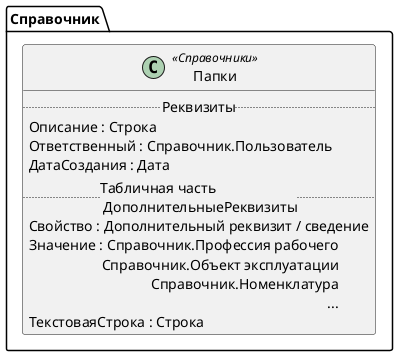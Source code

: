 ﻿@startuml ПапкиФайлов
'!include templates.wsd
'..\include templates.wsd
class Справочник.ПапкиФайлов as "Папки" <<Справочники>>
{
..Реквизиты..
Описание : Строка
Ответственный : Справочник.Пользователь
ДатаСоздания : Дата
..Табличная часть \n ДополнительныеРеквизиты..
Свойство : Дополнительный реквизит / сведение
Значение : Справочник.Профессия рабочего\rСправочник.Объект эксплуатации\rСправочник.Номенклатура\r...
ТекстоваяСтрока : Строка
}
@enduml
